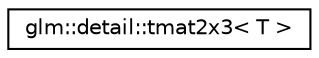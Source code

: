 digraph "Graphical Class Hierarchy"
{
  edge [fontname="Helvetica",fontsize="10",labelfontname="Helvetica",labelfontsize="10"];
  node [fontname="Helvetica",fontsize="10",shape=record];
  rankdir="LR";
  Node1 [label="glm::detail::tmat2x3\< T \>",height=0.2,width=0.4,color="black", fillcolor="white", style="filled",URL="$structglm_1_1detail_1_1tmat2x3.html"];
}
